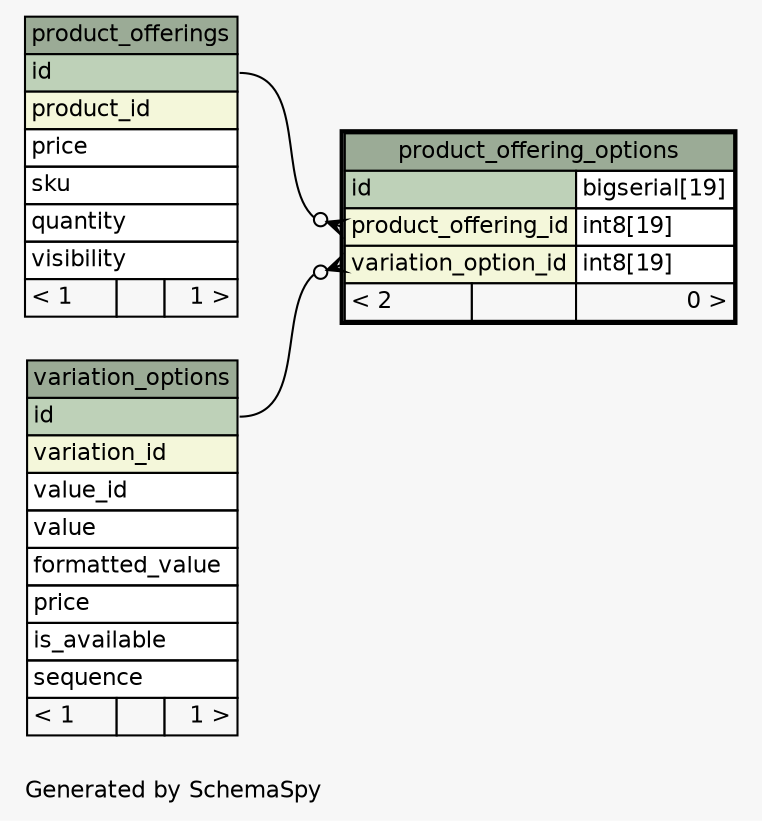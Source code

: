 // dot 2.40.1 on Linux 4.12.12-gentoo
// SchemaSpy rev 590
digraph "oneDegreeRelationshipsDiagram" {
  graph [
    rankdir="RL"
    bgcolor="#f7f7f7"
    label="\nGenerated by SchemaSpy"
    labeljust="l"
    nodesep="0.18"
    ranksep="0.46"
    fontname="Helvetica"
    fontsize="11"
  ];
  node [
    fontname="Helvetica"
    fontsize="11"
    shape="plaintext"
  ];
  edge [
    arrowsize="0.8"
  ];
  "product_offering_options":"product_offering_id":w -> "product_offerings":"id":e [arrowhead=none dir=back arrowtail=crowodot];
  "product_offering_options":"variation_option_id":w -> "variation_options":"id":e [arrowhead=none dir=back arrowtail=crowodot];
  "product_offering_options" [
    label=<
    <TABLE BORDER="2" CELLBORDER="1" CELLSPACING="0" BGCOLOR="#ffffff">
      <TR><TD COLSPAN="3" BGCOLOR="#9bab96" ALIGN="CENTER">product_offering_options</TD></TR>
      <TR><TD PORT="id" COLSPAN="2" BGCOLOR="#bed1b8" ALIGN="LEFT">id</TD><TD PORT="id.type" ALIGN="LEFT">bigserial[19]</TD></TR>
      <TR><TD PORT="product_offering_id" COLSPAN="2" BGCOLOR="#f4f7da" ALIGN="LEFT">product_offering_id</TD><TD PORT="product_offering_id.type" ALIGN="LEFT">int8[19]</TD></TR>
      <TR><TD PORT="variation_option_id" COLSPAN="2" BGCOLOR="#f4f7da" ALIGN="LEFT">variation_option_id</TD><TD PORT="variation_option_id.type" ALIGN="LEFT">int8[19]</TD></TR>
      <TR><TD ALIGN="LEFT" BGCOLOR="#f7f7f7">&lt; 2</TD><TD ALIGN="RIGHT" BGCOLOR="#f7f7f7">  </TD><TD ALIGN="RIGHT" BGCOLOR="#f7f7f7">0 &gt;</TD></TR>
    </TABLE>>
    URL="product_offering_options.html"
    tooltip="product_offering_options"
  ];
  "product_offerings" [
    label=<
    <TABLE BORDER="0" CELLBORDER="1" CELLSPACING="0" BGCOLOR="#ffffff">
      <TR><TD COLSPAN="3" BGCOLOR="#9bab96" ALIGN="CENTER">product_offerings</TD></TR>
      <TR><TD PORT="id" COLSPAN="3" BGCOLOR="#bed1b8" ALIGN="LEFT">id</TD></TR>
      <TR><TD PORT="product_id" COLSPAN="3" BGCOLOR="#f4f7da" ALIGN="LEFT">product_id</TD></TR>
      <TR><TD PORT="price" COLSPAN="3" ALIGN="LEFT">price</TD></TR>
      <TR><TD PORT="sku" COLSPAN="3" ALIGN="LEFT">sku</TD></TR>
      <TR><TD PORT="quantity" COLSPAN="3" ALIGN="LEFT">quantity</TD></TR>
      <TR><TD PORT="visibility" COLSPAN="3" ALIGN="LEFT">visibility</TD></TR>
      <TR><TD ALIGN="LEFT" BGCOLOR="#f7f7f7">&lt; 1</TD><TD ALIGN="RIGHT" BGCOLOR="#f7f7f7">  </TD><TD ALIGN="RIGHT" BGCOLOR="#f7f7f7">1 &gt;</TD></TR>
    </TABLE>>
    URL="product_offerings.html"
    tooltip="product_offerings"
  ];
  "variation_options" [
    label=<
    <TABLE BORDER="0" CELLBORDER="1" CELLSPACING="0" BGCOLOR="#ffffff">
      <TR><TD COLSPAN="3" BGCOLOR="#9bab96" ALIGN="CENTER">variation_options</TD></TR>
      <TR><TD PORT="id" COLSPAN="3" BGCOLOR="#bed1b8" ALIGN="LEFT">id</TD></TR>
      <TR><TD PORT="variation_id" COLSPAN="3" BGCOLOR="#f4f7da" ALIGN="LEFT">variation_id</TD></TR>
      <TR><TD PORT="value_id" COLSPAN="3" ALIGN="LEFT">value_id</TD></TR>
      <TR><TD PORT="value" COLSPAN="3" ALIGN="LEFT">value</TD></TR>
      <TR><TD PORT="formatted_value" COLSPAN="3" ALIGN="LEFT">formatted_value</TD></TR>
      <TR><TD PORT="price" COLSPAN="3" ALIGN="LEFT">price</TD></TR>
      <TR><TD PORT="is_available" COLSPAN="3" ALIGN="LEFT">is_available</TD></TR>
      <TR><TD PORT="sequence" COLSPAN="3" ALIGN="LEFT">sequence</TD></TR>
      <TR><TD ALIGN="LEFT" BGCOLOR="#f7f7f7">&lt; 1</TD><TD ALIGN="RIGHT" BGCOLOR="#f7f7f7">  </TD><TD ALIGN="RIGHT" BGCOLOR="#f7f7f7">1 &gt;</TD></TR>
    </TABLE>>
    URL="variation_options.html"
    tooltip="variation_options"
  ];
}
